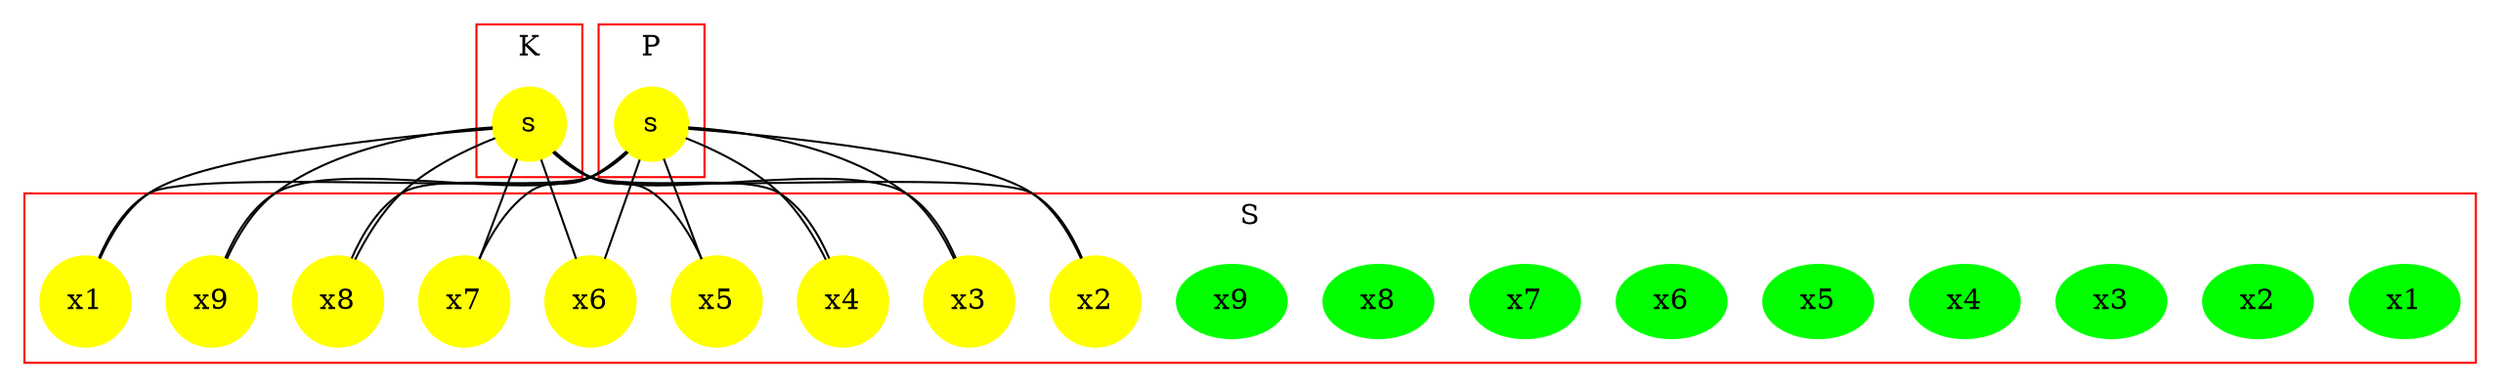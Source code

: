 #This file has been computed by KaSa: a Static Analyzer for Kappa (Kappa Static Analyzer (DomainBased-3064-g3ac57db))
#Download sources/binaries at https://github.com/Kappa-Dev/KaSim
#
#Analysis launched at 2017/05/11 20:17:39 (GMT+2) on AppleCell.local
#Command line is: KaSa kin_phos_equal_rate_9.ka --print-efficiency --no-do-all --compute-symmetries
#
#This file contains the description of the contact map in dot.
#Please use graphviz (http://www.graphviz.org) or OmniGraffle to export it to a PDF
#
graph G{ 
subgraph cluster0 {
   0.0 [style = filled label = "s" shape =circle color = yellow size = "5"]
label =  "K";  shape = rectangle; color = red
} ; 
subgraph cluster1 {
   1.0 [style = filled label = "s" shape =circle color = yellow size = "5"]
label =  "P";  shape = rectangle; color = red
} ; 
subgraph cluster2 {
   2.0 [style = filled label = "x1" shape =ellipse color = green size = "5"]
   2.1 [style = filled label = "x2" shape =ellipse color = green size = "5"]
   2.2 [style = filled label = "x3" shape =ellipse color = green size = "5"]
   2.3 [style = filled label = "x4" shape =ellipse color = green size = "5"]
   2.4 [style = filled label = "x5" shape =ellipse color = green size = "5"]
   2.5 [style = filled label = "x6" shape =ellipse color = green size = "5"]
   2.6 [style = filled label = "x7" shape =ellipse color = green size = "5"]
   2.7 [style = filled label = "x8" shape =ellipse color = green size = "5"]
   2.8 [style = filled label = "x9" shape =ellipse color = green size = "5"]
   2.9 [style = filled label = "x1" shape =circle color = yellow size = "5"]
   2.10 [style = filled label = "x2" shape =circle color = yellow size = "5"]
   2.11 [style = filled label = "x3" shape =circle color = yellow size = "5"]
   2.12 [style = filled label = "x4" shape =circle color = yellow size = "5"]
   2.13 [style = filled label = "x5" shape =circle color = yellow size = "5"]
   2.14 [style = filled label = "x6" shape =circle color = yellow size = "5"]
   2.15 [style = filled label = "x7" shape =circle color = yellow size = "5"]
   2.16 [style = filled label = "x8" shape =circle color = yellow size = "5"]
   2.17 [style = filled label = "x9" shape =circle color = yellow size = "5"]
label =  "S";  shape = rectangle; color = red
} ; 
0.0 -- 2.9
0.0 -- 2.10
0.0 -- 2.11
0.0 -- 2.12
0.0 -- 2.13
0.0 -- 2.14
0.0 -- 2.15
0.0 -- 2.16
0.0 -- 2.17
1.0 -- 2.9
1.0 -- 2.10
1.0 -- 2.11
1.0 -- 2.12
1.0 -- 2.13
1.0 -- 2.14
1.0 -- 2.15
1.0 -- 2.16
1.0 -- 2.17
}
